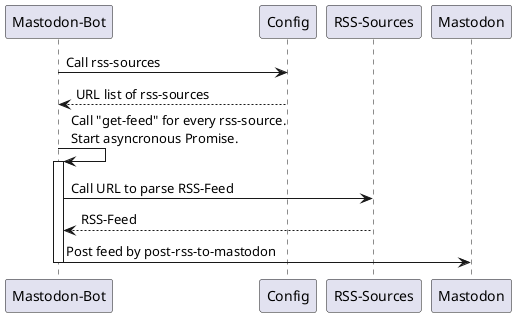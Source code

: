 @startuml
"Mastodon-Bot" -> Config: Call rss-sources
Config --> "Mastodon-Bot": URL list of rss-sources
"Mastodon-Bot" -> "Mastodon-Bot": Call "get-feed" for every rss-source.\nStart asyncronous Promise.
activate "Mastodon-Bot"
"Mastodon-Bot" -> "RSS-Sources": Call URL to parse RSS-Feed
"RSS-Sources" --> "Mastodon-Bot": RSS-Feed
"Mastodon-Bot" -> Mastodon: Post feed by post-rss-to-mastodon
deactivate "Mastodon-Bot"
@enduml